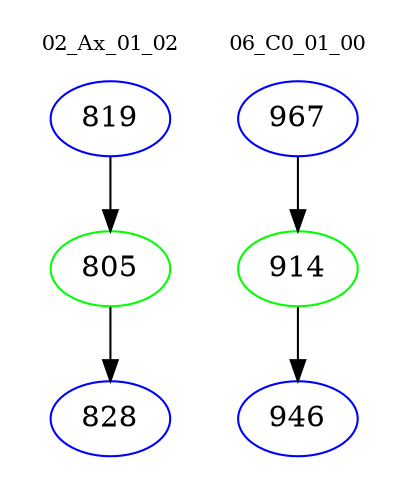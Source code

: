digraph{
subgraph cluster_0 {
color = white
label = "02_Ax_01_02";
fontsize=10;
T0_819 [label="819", color="blue"]
T0_819 -> T0_805 [color="black"]
T0_805 [label="805", color="green"]
T0_805 -> T0_828 [color="black"]
T0_828 [label="828", color="blue"]
}
subgraph cluster_1 {
color = white
label = "06_C0_01_00";
fontsize=10;
T1_967 [label="967", color="blue"]
T1_967 -> T1_914 [color="black"]
T1_914 [label="914", color="green"]
T1_914 -> T1_946 [color="black"]
T1_946 [label="946", color="blue"]
}
}
